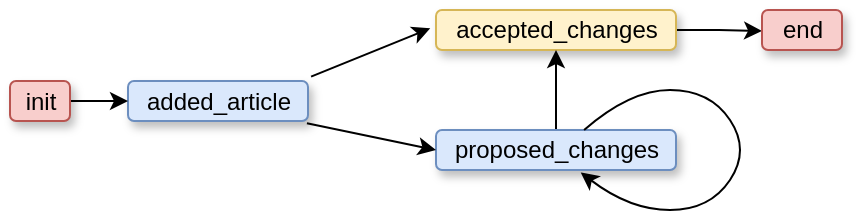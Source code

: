 <mxfile version="15.7.3" type="device"><diagram id="C2fSY1v2SiZeoUbDoYyL" name="Page-1"><mxGraphModel dx="1422" dy="747" grid="1" gridSize="10" guides="1" tooltips="1" connect="1" arrows="1" fold="1" page="1" pageScale="1" pageWidth="1169" pageHeight="827" math="0" shadow="0"><root><mxCell id="0"/><mxCell id="1" parent="0"/><mxCell id="rcHqzNUh0UrlzgU6pwlb-18" style="edgeStyle=none;rounded=0;orthogonalLoop=1;jettySize=auto;html=1;entryX=-0.024;entryY=0.458;entryDx=0;entryDy=0;entryPerimeter=0;exitX=1.017;exitY=-0.108;exitDx=0;exitDy=0;exitPerimeter=0;" parent="1" source="UJEGGlrYhEfuyD7Dv8W8-1" target="UJEGGlrYhEfuyD7Dv8W8-8" edge="1"><mxGeometry relative="1" as="geometry"/></mxCell><mxCell id="UJEGGlrYhEfuyD7Dv8W8-1" value="added_article" style="text;html=1;align=center;verticalAlign=middle;resizable=0;points=[];autosize=1;strokeColor=#6c8ebf;fillColor=#dae8fc;rounded=1;shadow=1;" parent="1" vertex="1"><mxGeometry x="99" y="75.5" width="90" height="20" as="geometry"/></mxCell><mxCell id="rcHqzNUh0UrlzgU6pwlb-16" style="edgeStyle=orthogonalEdgeStyle;rounded=0;orthogonalLoop=1;jettySize=auto;html=1;" parent="1" source="UJEGGlrYhEfuyD7Dv8W8-4" target="UJEGGlrYhEfuyD7Dv8W8-1" edge="1"><mxGeometry relative="1" as="geometry"/></mxCell><mxCell id="UJEGGlrYhEfuyD7Dv8W8-4" value="init" style="text;html=1;align=center;verticalAlign=middle;resizable=0;points=[];autosize=1;strokeColor=#b85450;fillColor=#f8cecc;rounded=1;shadow=1;" parent="1" vertex="1"><mxGeometry x="40" y="75.5" width="30" height="20" as="geometry"/></mxCell><mxCell id="t3D0c5kFWY3XgnKtAVqX-4" style="edgeStyle=orthogonalEdgeStyle;rounded=0;orthogonalLoop=1;jettySize=auto;html=1;entryX=0.001;entryY=0.525;entryDx=0;entryDy=0;entryPerimeter=0;" parent="1" source="UJEGGlrYhEfuyD7Dv8W8-8" target="UJEGGlrYhEfuyD7Dv8W8-12" edge="1"><mxGeometry relative="1" as="geometry"><mxPoint x="413" y="40" as="targetPoint"/></mxGeometry></mxCell><mxCell id="UJEGGlrYhEfuyD7Dv8W8-8" value="accepted_changes" style="text;html=1;align=center;verticalAlign=middle;resizable=0;points=[];autosize=1;strokeColor=#d6b656;fillColor=#fff2cc;rounded=1;shadow=1;" parent="1" vertex="1"><mxGeometry x="253" y="40" width="120" height="20" as="geometry"/></mxCell><mxCell id="UJEGGlrYhEfuyD7Dv8W8-12" value="end" style="text;html=1;align=center;verticalAlign=middle;resizable=0;points=[];autosize=1;strokeColor=#b85450;fillColor=#f8cecc;rounded=1;shadow=1;" parent="1" vertex="1"><mxGeometry x="416" y="40" width="40" height="20" as="geometry"/></mxCell><mxCell id="Hftiwdf4AIQImaw9eaEW-1" value="" style="edgeStyle=orthogonalEdgeStyle;rounded=0;orthogonalLoop=1;jettySize=auto;html=1;" parent="1" source="rcHqzNUh0UrlzgU6pwlb-19" target="UJEGGlrYhEfuyD7Dv8W8-8" edge="1"><mxGeometry relative="1" as="geometry"/></mxCell><mxCell id="rcHqzNUh0UrlzgU6pwlb-19" value="proposed_changes" style="text;html=1;align=center;verticalAlign=middle;resizable=0;points=[];autosize=1;strokeColor=#6c8ebf;fillColor=#dae8fc;rounded=1;shadow=1;" parent="1" vertex="1"><mxGeometry x="253" y="100" width="120" height="20" as="geometry"/></mxCell><mxCell id="rcHqzNUh0UrlzgU6pwlb-20" style="edgeStyle=none;rounded=0;orthogonalLoop=1;jettySize=auto;html=1;entryX=0;entryY=0.5;entryDx=0;entryDy=0;entryPerimeter=0;exitX=0.994;exitY=1.058;exitDx=0;exitDy=0;exitPerimeter=0;" parent="1" source="UJEGGlrYhEfuyD7Dv8W8-1" target="rcHqzNUh0UrlzgU6pwlb-19" edge="1"><mxGeometry relative="1" as="geometry"><mxPoint x="210.87" y="83.34" as="sourcePoint"/><mxPoint x="265.36" y="49.16" as="targetPoint"/></mxGeometry></mxCell><mxCell id="rcHqzNUh0UrlzgU6pwlb-26" style="orthogonalLoop=1;jettySize=auto;html=1;curved=1;sourcePerimeterSpacing=5;targetPerimeterSpacing=5;startArrow=classic;startFill=1;endArrow=none;endFill=0;entryX=0.617;entryY=0;entryDx=0;entryDy=0;entryPerimeter=0;exitX=0.603;exitY=1.06;exitDx=0;exitDy=0;exitPerimeter=0;" parent="1" source="rcHqzNUh0UrlzgU6pwlb-19" target="rcHqzNUh0UrlzgU6pwlb-19" edge="1"><mxGeometry relative="1" as="geometry"><Array as="points"><mxPoint x="350" y="140"/><mxPoint x="390" y="140"/><mxPoint x="410" y="110"/><mxPoint x="390" y="80"/><mxPoint x="350" y="80"/></Array><mxPoint x="367" y="120" as="sourcePoint"/><mxPoint x="402.07" y="208" as="targetPoint"/></mxGeometry></mxCell></root></mxGraphModel></diagram></mxfile>